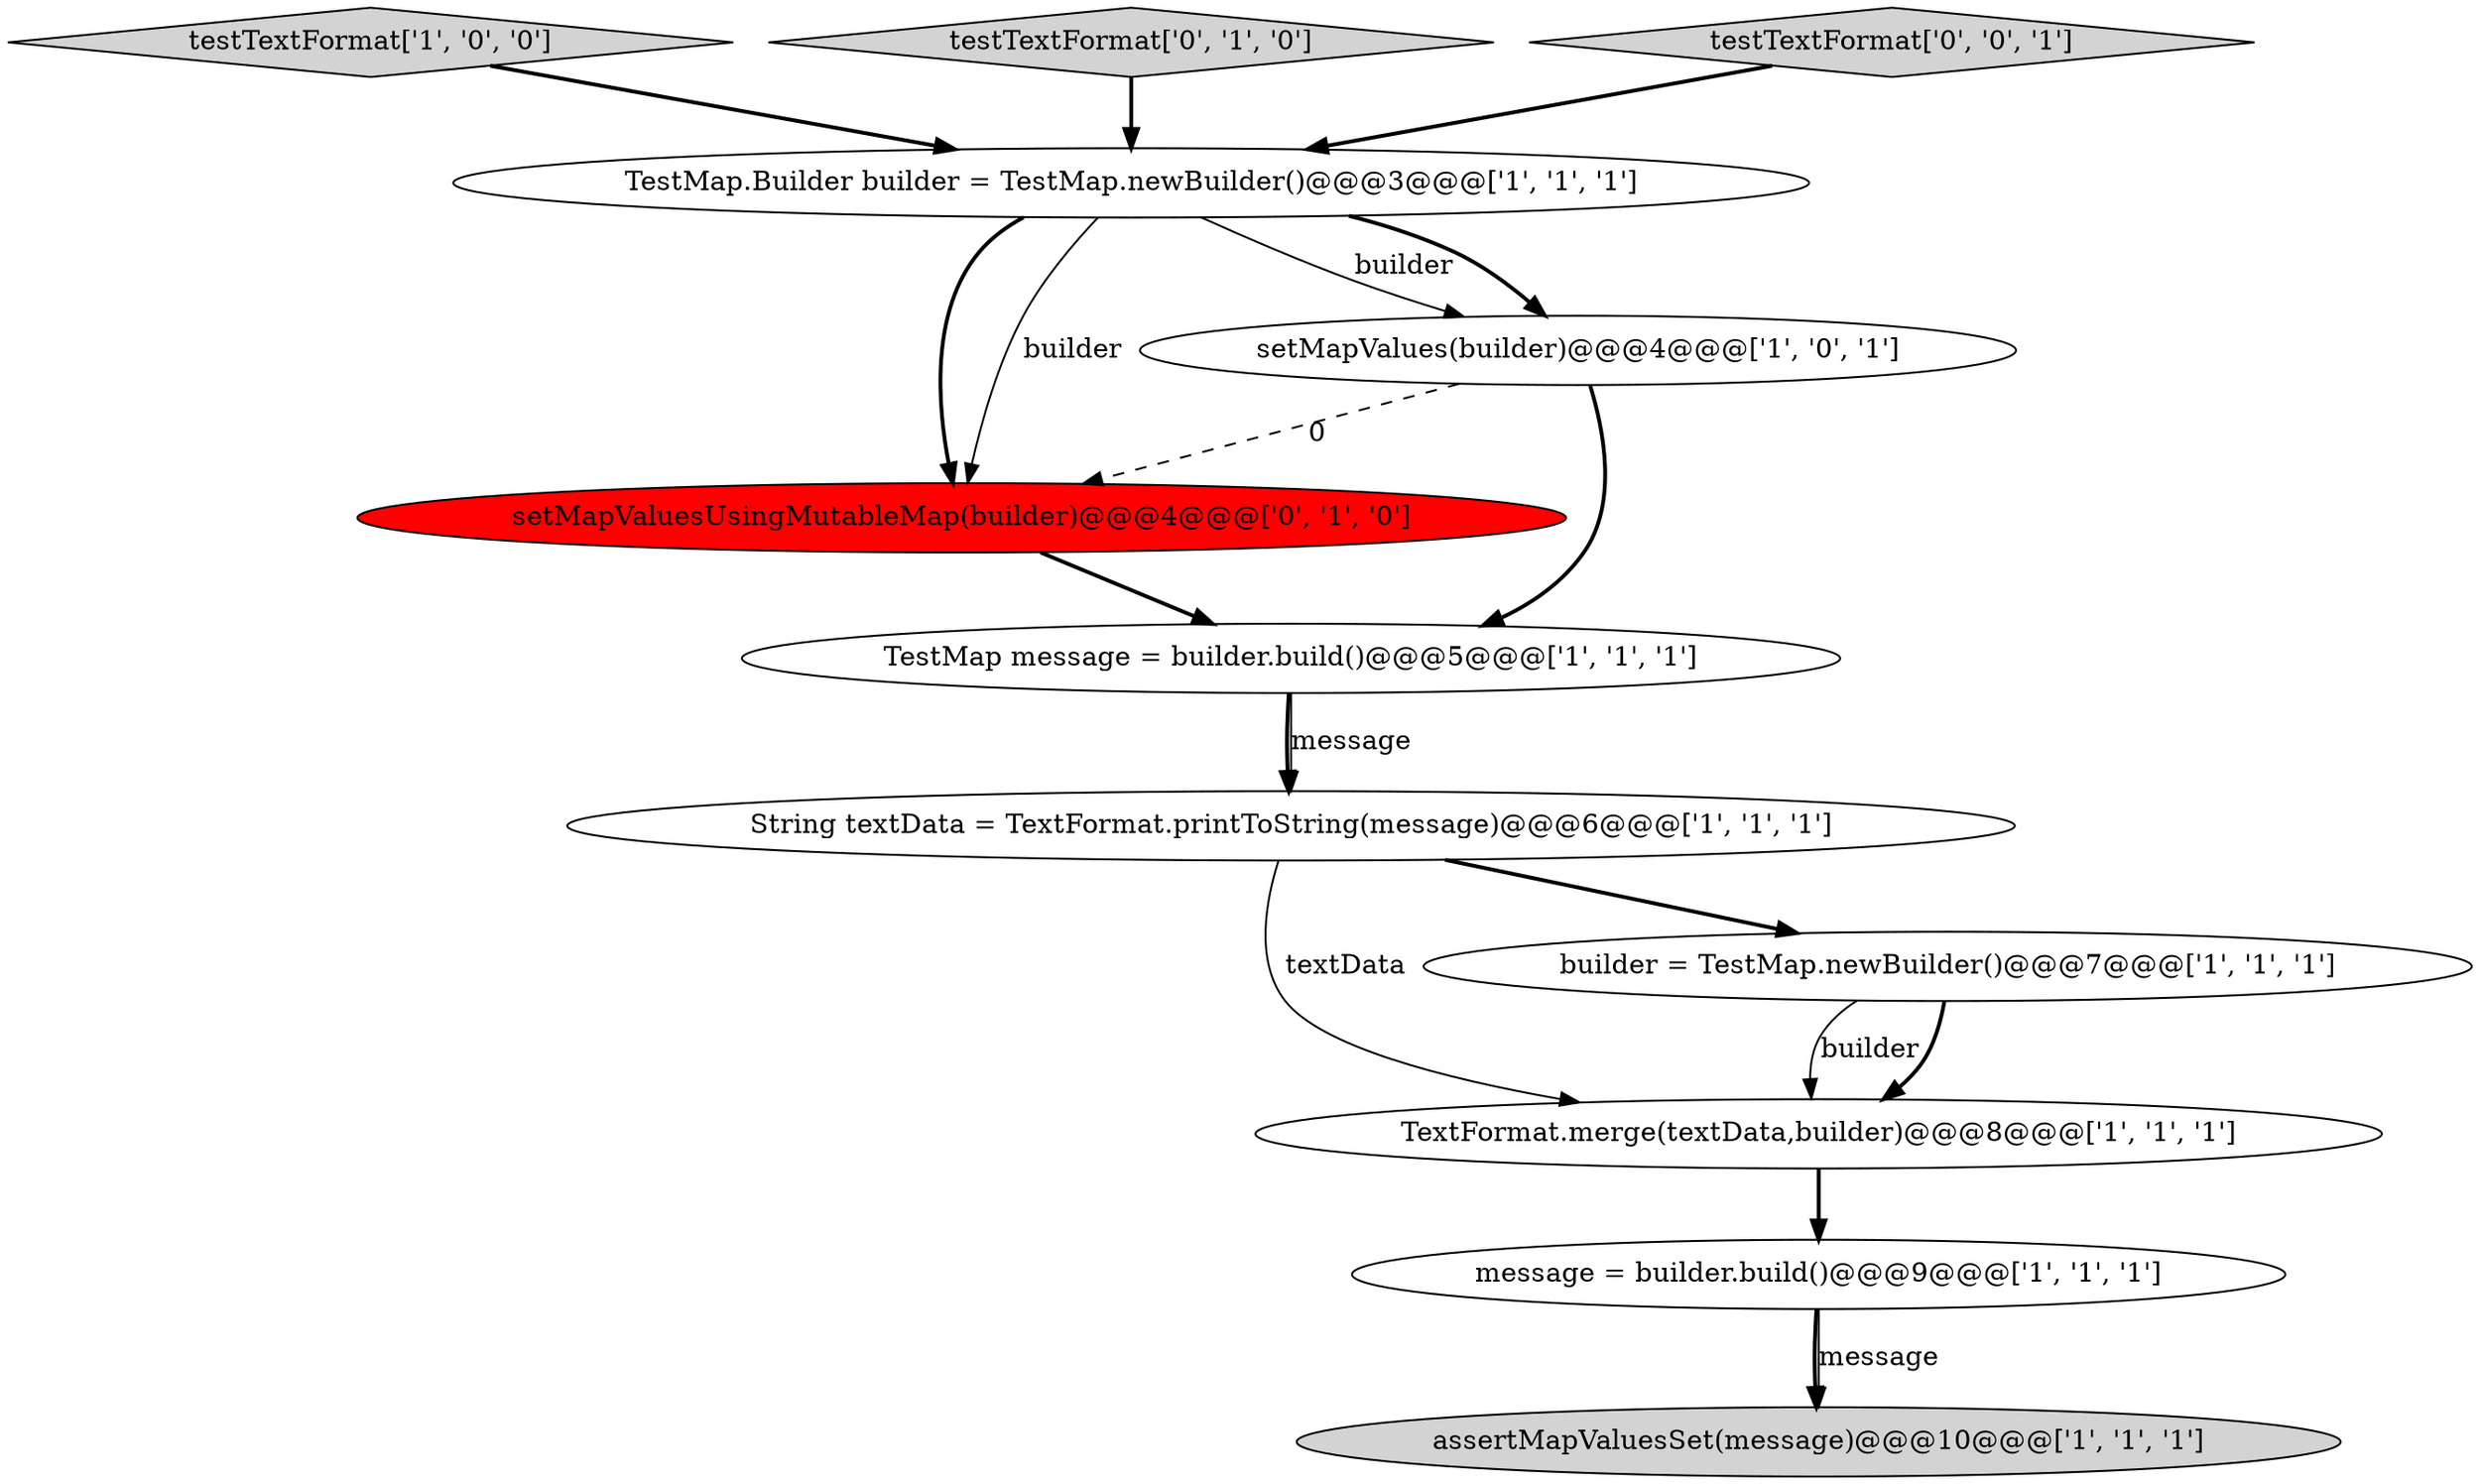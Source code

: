 digraph {
5 [style = filled, label = "String textData = TextFormat.printToString(message)@@@6@@@['1', '1', '1']", fillcolor = white, shape = ellipse image = "AAA0AAABBB1BBB"];
2 [style = filled, label = "TextFormat.merge(textData,builder)@@@8@@@['1', '1', '1']", fillcolor = white, shape = ellipse image = "AAA0AAABBB1BBB"];
0 [style = filled, label = "assertMapValuesSet(message)@@@10@@@['1', '1', '1']", fillcolor = lightgray, shape = ellipse image = "AAA0AAABBB1BBB"];
6 [style = filled, label = "builder = TestMap.newBuilder()@@@7@@@['1', '1', '1']", fillcolor = white, shape = ellipse image = "AAA0AAABBB1BBB"];
4 [style = filled, label = "testTextFormat['1', '0', '0']", fillcolor = lightgray, shape = diamond image = "AAA0AAABBB1BBB"];
1 [style = filled, label = "TestMap message = builder.build()@@@5@@@['1', '1', '1']", fillcolor = white, shape = ellipse image = "AAA0AAABBB1BBB"];
9 [style = filled, label = "setMapValuesUsingMutableMap(builder)@@@4@@@['0', '1', '0']", fillcolor = red, shape = ellipse image = "AAA1AAABBB2BBB"];
3 [style = filled, label = "TestMap.Builder builder = TestMap.newBuilder()@@@3@@@['1', '1', '1']", fillcolor = white, shape = ellipse image = "AAA0AAABBB1BBB"];
7 [style = filled, label = "setMapValues(builder)@@@4@@@['1', '0', '1']", fillcolor = white, shape = ellipse image = "AAA0AAABBB1BBB"];
10 [style = filled, label = "testTextFormat['0', '1', '0']", fillcolor = lightgray, shape = diamond image = "AAA0AAABBB2BBB"];
8 [style = filled, label = "message = builder.build()@@@9@@@['1', '1', '1']", fillcolor = white, shape = ellipse image = "AAA0AAABBB1BBB"];
11 [style = filled, label = "testTextFormat['0', '0', '1']", fillcolor = lightgray, shape = diamond image = "AAA0AAABBB3BBB"];
1->5 [style = bold, label=""];
3->7 [style = solid, label="builder"];
8->0 [style = bold, label=""];
3->9 [style = bold, label=""];
4->3 [style = bold, label=""];
6->2 [style = solid, label="builder"];
10->3 [style = bold, label=""];
5->2 [style = solid, label="textData"];
7->1 [style = bold, label=""];
5->6 [style = bold, label=""];
9->1 [style = bold, label=""];
3->7 [style = bold, label=""];
11->3 [style = bold, label=""];
7->9 [style = dashed, label="0"];
3->9 [style = solid, label="builder"];
1->5 [style = solid, label="message"];
2->8 [style = bold, label=""];
8->0 [style = solid, label="message"];
6->2 [style = bold, label=""];
}
